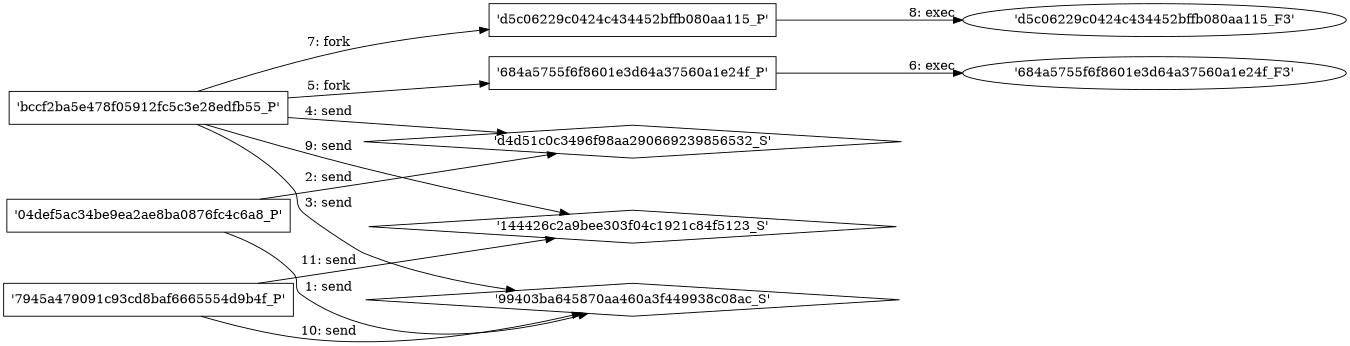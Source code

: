 digraph "D:\Learning\Paper\apt\基于CTI的攻击预警\Dataset\攻击图\ASGfromALLCTI\Don’t post your email address in a blog comment.dot" {
rankdir="LR"
size="9"
fixedsize="false"
splines="true"
nodesep=0.3
ranksep=0
fontsize=10
overlap="scalexy"
engine= "neato"
	"'99403ba645870aa460a3f449938c08ac_S'" [node_type=Socket shape=diamond]
	"'04def5ac34be9ea2ae8ba0876fc4c6a8_P'" [node_type=Process shape=box]
	"'04def5ac34be9ea2ae8ba0876fc4c6a8_P'" -> "'99403ba645870aa460a3f449938c08ac_S'" [label="1: send"]
	"'d4d51c0c3496f98aa290669239856532_S'" [node_type=Socket shape=diamond]
	"'04def5ac34be9ea2ae8ba0876fc4c6a8_P'" [node_type=Process shape=box]
	"'04def5ac34be9ea2ae8ba0876fc4c6a8_P'" -> "'d4d51c0c3496f98aa290669239856532_S'" [label="2: send"]
	"'99403ba645870aa460a3f449938c08ac_S'" [node_type=Socket shape=diamond]
	"'bccf2ba5e478f05912fc5c3e28edfb55_P'" [node_type=Process shape=box]
	"'bccf2ba5e478f05912fc5c3e28edfb55_P'" -> "'99403ba645870aa460a3f449938c08ac_S'" [label="3: send"]
	"'d4d51c0c3496f98aa290669239856532_S'" [node_type=Socket shape=diamond]
	"'bccf2ba5e478f05912fc5c3e28edfb55_P'" [node_type=Process shape=box]
	"'bccf2ba5e478f05912fc5c3e28edfb55_P'" -> "'d4d51c0c3496f98aa290669239856532_S'" [label="4: send"]
	"'bccf2ba5e478f05912fc5c3e28edfb55_P'" [node_type=Process shape=box]
	"'684a5755f6f8601e3d64a37560a1e24f_P'" [node_type=Process shape=box]
	"'bccf2ba5e478f05912fc5c3e28edfb55_P'" -> "'684a5755f6f8601e3d64a37560a1e24f_P'" [label="5: fork"]
	"'684a5755f6f8601e3d64a37560a1e24f_P'" [node_type=Process shape=box]
	"'684a5755f6f8601e3d64a37560a1e24f_F3'" [node_type=File shape=ellipse]
	"'684a5755f6f8601e3d64a37560a1e24f_P'" -> "'684a5755f6f8601e3d64a37560a1e24f_F3'" [label="6: exec"]
	"'bccf2ba5e478f05912fc5c3e28edfb55_P'" [node_type=Process shape=box]
	"'d5c06229c0424c434452bffb080aa115_P'" [node_type=Process shape=box]
	"'bccf2ba5e478f05912fc5c3e28edfb55_P'" -> "'d5c06229c0424c434452bffb080aa115_P'" [label="7: fork"]
	"'d5c06229c0424c434452bffb080aa115_P'" [node_type=Process shape=box]
	"'d5c06229c0424c434452bffb080aa115_F3'" [node_type=File shape=ellipse]
	"'d5c06229c0424c434452bffb080aa115_P'" -> "'d5c06229c0424c434452bffb080aa115_F3'" [label="8: exec"]
	"'144426c2a9bee303f04c1921c84f5123_S'" [node_type=Socket shape=diamond]
	"'bccf2ba5e478f05912fc5c3e28edfb55_P'" [node_type=Process shape=box]
	"'bccf2ba5e478f05912fc5c3e28edfb55_P'" -> "'144426c2a9bee303f04c1921c84f5123_S'" [label="9: send"]
	"'99403ba645870aa460a3f449938c08ac_S'" [node_type=Socket shape=diamond]
	"'7945a479091c93cd8baf6665554d9b4f_P'" [node_type=Process shape=box]
	"'7945a479091c93cd8baf6665554d9b4f_P'" -> "'99403ba645870aa460a3f449938c08ac_S'" [label="10: send"]
	"'144426c2a9bee303f04c1921c84f5123_S'" [node_type=Socket shape=diamond]
	"'7945a479091c93cd8baf6665554d9b4f_P'" [node_type=Process shape=box]
	"'7945a479091c93cd8baf6665554d9b4f_P'" -> "'144426c2a9bee303f04c1921c84f5123_S'" [label="11: send"]
}
